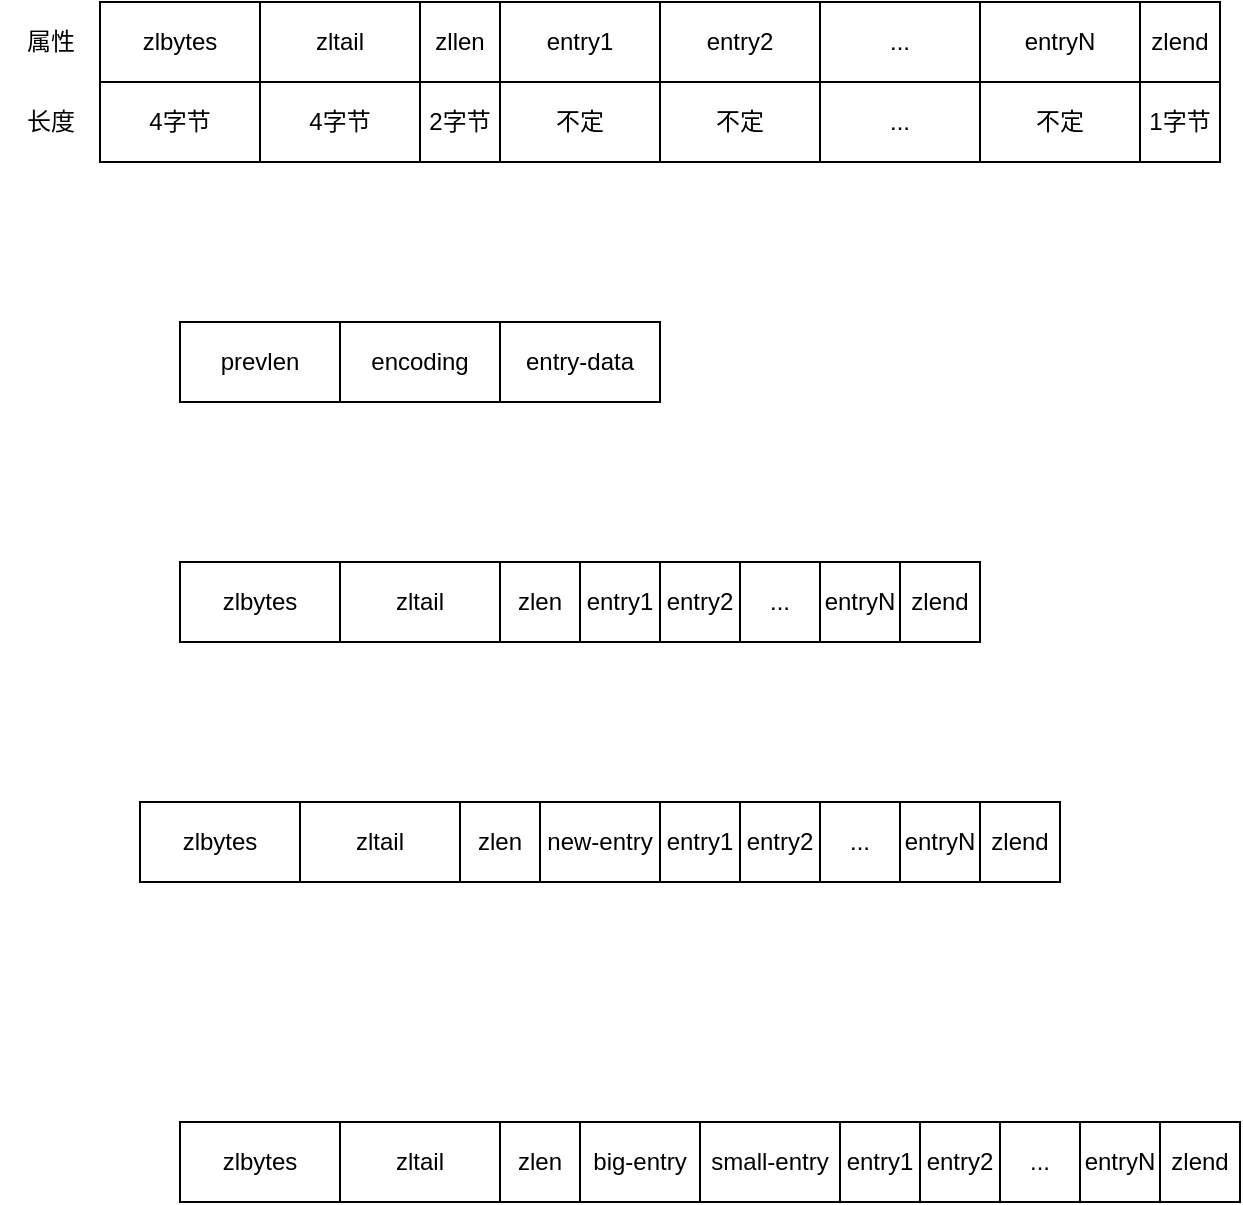 <mxfile version="24.7.7">
  <diagram name="第 1 页" id="bQTSQbG-TqpYYDjZeiqL">
    <mxGraphModel dx="896" dy="594" grid="1" gridSize="10" guides="1" tooltips="1" connect="1" arrows="1" fold="1" page="1" pageScale="1" pageWidth="827" pageHeight="1169" math="0" shadow="0">
      <root>
        <mxCell id="0" />
        <mxCell id="1" parent="0" />
        <mxCell id="S7u2UiaPyLaxnIaseM2Z-1" value="zlbytes" style="rounded=0;whiteSpace=wrap;html=1;" vertex="1" parent="1">
          <mxGeometry x="120" y="160" width="80" height="40" as="geometry" />
        </mxCell>
        <mxCell id="S7u2UiaPyLaxnIaseM2Z-2" value="zltail" style="rounded=0;whiteSpace=wrap;html=1;" vertex="1" parent="1">
          <mxGeometry x="200" y="160" width="80" height="40" as="geometry" />
        </mxCell>
        <mxCell id="S7u2UiaPyLaxnIaseM2Z-3" value="zllen" style="rounded=0;whiteSpace=wrap;html=1;" vertex="1" parent="1">
          <mxGeometry x="280" y="160" width="40" height="40" as="geometry" />
        </mxCell>
        <mxCell id="S7u2UiaPyLaxnIaseM2Z-4" value="entry1" style="rounded=0;whiteSpace=wrap;html=1;" vertex="1" parent="1">
          <mxGeometry x="320" y="160" width="80" height="40" as="geometry" />
        </mxCell>
        <mxCell id="S7u2UiaPyLaxnIaseM2Z-6" value="entry2" style="rounded=0;whiteSpace=wrap;html=1;" vertex="1" parent="1">
          <mxGeometry x="400" y="160" width="80" height="40" as="geometry" />
        </mxCell>
        <mxCell id="S7u2UiaPyLaxnIaseM2Z-7" value="..." style="rounded=0;whiteSpace=wrap;html=1;" vertex="1" parent="1">
          <mxGeometry x="480" y="160" width="80" height="40" as="geometry" />
        </mxCell>
        <mxCell id="S7u2UiaPyLaxnIaseM2Z-8" value="entryN" style="rounded=0;whiteSpace=wrap;html=1;" vertex="1" parent="1">
          <mxGeometry x="560" y="160" width="80" height="40" as="geometry" />
        </mxCell>
        <mxCell id="S7u2UiaPyLaxnIaseM2Z-9" value="zlend" style="rounded=0;whiteSpace=wrap;html=1;" vertex="1" parent="1">
          <mxGeometry x="640" y="160" width="40" height="40" as="geometry" />
        </mxCell>
        <mxCell id="S7u2UiaPyLaxnIaseM2Z-10" value="属性" style="text;html=1;align=center;verticalAlign=middle;resizable=0;points=[];autosize=1;strokeColor=none;fillColor=none;" vertex="1" parent="1">
          <mxGeometry x="70" y="165" width="50" height="30" as="geometry" />
        </mxCell>
        <mxCell id="S7u2UiaPyLaxnIaseM2Z-11" value="长度" style="text;html=1;align=center;verticalAlign=middle;resizable=0;points=[];autosize=1;strokeColor=none;fillColor=none;" vertex="1" parent="1">
          <mxGeometry x="70" y="205" width="50" height="30" as="geometry" />
        </mxCell>
        <mxCell id="S7u2UiaPyLaxnIaseM2Z-12" value="4字节" style="rounded=0;whiteSpace=wrap;html=1;" vertex="1" parent="1">
          <mxGeometry x="120" y="200" width="80" height="40" as="geometry" />
        </mxCell>
        <mxCell id="S7u2UiaPyLaxnIaseM2Z-13" value="4字节" style="rounded=0;whiteSpace=wrap;html=1;" vertex="1" parent="1">
          <mxGeometry x="200" y="200" width="80" height="40" as="geometry" />
        </mxCell>
        <mxCell id="S7u2UiaPyLaxnIaseM2Z-14" value="2字节" style="rounded=0;whiteSpace=wrap;html=1;" vertex="1" parent="1">
          <mxGeometry x="280" y="200" width="40" height="40" as="geometry" />
        </mxCell>
        <mxCell id="S7u2UiaPyLaxnIaseM2Z-15" value="不定" style="rounded=0;whiteSpace=wrap;html=1;" vertex="1" parent="1">
          <mxGeometry x="320" y="200" width="80" height="40" as="geometry" />
        </mxCell>
        <mxCell id="S7u2UiaPyLaxnIaseM2Z-16" value="不定" style="rounded=0;whiteSpace=wrap;html=1;" vertex="1" parent="1">
          <mxGeometry x="400" y="200" width="80" height="40" as="geometry" />
        </mxCell>
        <mxCell id="S7u2UiaPyLaxnIaseM2Z-17" value="..." style="rounded=0;whiteSpace=wrap;html=1;" vertex="1" parent="1">
          <mxGeometry x="480" y="200" width="80" height="40" as="geometry" />
        </mxCell>
        <mxCell id="S7u2UiaPyLaxnIaseM2Z-18" value="不定" style="rounded=0;whiteSpace=wrap;html=1;" vertex="1" parent="1">
          <mxGeometry x="560" y="200" width="80" height="40" as="geometry" />
        </mxCell>
        <mxCell id="S7u2UiaPyLaxnIaseM2Z-19" value="1字节" style="rounded=0;whiteSpace=wrap;html=1;" vertex="1" parent="1">
          <mxGeometry x="640" y="200" width="40" height="40" as="geometry" />
        </mxCell>
        <mxCell id="S7u2UiaPyLaxnIaseM2Z-20" value="prevlen" style="rounded=0;whiteSpace=wrap;html=1;" vertex="1" parent="1">
          <mxGeometry x="160" y="320" width="80" height="40" as="geometry" />
        </mxCell>
        <mxCell id="S7u2UiaPyLaxnIaseM2Z-21" value="encoding" style="rounded=0;whiteSpace=wrap;html=1;" vertex="1" parent="1">
          <mxGeometry x="240" y="320" width="80" height="40" as="geometry" />
        </mxCell>
        <mxCell id="S7u2UiaPyLaxnIaseM2Z-22" value="entry-data" style="rounded=0;whiteSpace=wrap;html=1;" vertex="1" parent="1">
          <mxGeometry x="320" y="320" width="80" height="40" as="geometry" />
        </mxCell>
        <mxCell id="S7u2UiaPyLaxnIaseM2Z-23" value="zlbytes" style="rounded=0;whiteSpace=wrap;html=1;" vertex="1" parent="1">
          <mxGeometry x="160" y="440" width="80" height="40" as="geometry" />
        </mxCell>
        <mxCell id="S7u2UiaPyLaxnIaseM2Z-24" value="zltail" style="rounded=0;whiteSpace=wrap;html=1;" vertex="1" parent="1">
          <mxGeometry x="240" y="440" width="80" height="40" as="geometry" />
        </mxCell>
        <mxCell id="S7u2UiaPyLaxnIaseM2Z-25" value="zlen" style="rounded=0;whiteSpace=wrap;html=1;" vertex="1" parent="1">
          <mxGeometry x="320" y="440" width="40" height="40" as="geometry" />
        </mxCell>
        <mxCell id="S7u2UiaPyLaxnIaseM2Z-26" value="entry1" style="rounded=0;whiteSpace=wrap;html=1;" vertex="1" parent="1">
          <mxGeometry x="360" y="440" width="40" height="40" as="geometry" />
        </mxCell>
        <mxCell id="S7u2UiaPyLaxnIaseM2Z-27" value="entry2" style="rounded=0;whiteSpace=wrap;html=1;" vertex="1" parent="1">
          <mxGeometry x="400" y="440" width="40" height="40" as="geometry" />
        </mxCell>
        <mxCell id="S7u2UiaPyLaxnIaseM2Z-28" value="..." style="rounded=0;whiteSpace=wrap;html=1;" vertex="1" parent="1">
          <mxGeometry x="440" y="440" width="40" height="40" as="geometry" />
        </mxCell>
        <mxCell id="S7u2UiaPyLaxnIaseM2Z-29" value="entryN" style="rounded=0;whiteSpace=wrap;html=1;" vertex="1" parent="1">
          <mxGeometry x="480" y="440" width="40" height="40" as="geometry" />
        </mxCell>
        <mxCell id="S7u2UiaPyLaxnIaseM2Z-30" value="zlend" style="rounded=0;whiteSpace=wrap;html=1;" vertex="1" parent="1">
          <mxGeometry x="520" y="440" width="40" height="40" as="geometry" />
        </mxCell>
        <mxCell id="S7u2UiaPyLaxnIaseM2Z-31" value="zlbytes" style="rounded=0;whiteSpace=wrap;html=1;" vertex="1" parent="1">
          <mxGeometry x="140" y="560" width="80" height="40" as="geometry" />
        </mxCell>
        <mxCell id="S7u2UiaPyLaxnIaseM2Z-32" value="zltail" style="rounded=0;whiteSpace=wrap;html=1;" vertex="1" parent="1">
          <mxGeometry x="220" y="560" width="80" height="40" as="geometry" />
        </mxCell>
        <mxCell id="S7u2UiaPyLaxnIaseM2Z-33" value="zlen" style="rounded=0;whiteSpace=wrap;html=1;" vertex="1" parent="1">
          <mxGeometry x="300" y="560" width="40" height="40" as="geometry" />
        </mxCell>
        <mxCell id="S7u2UiaPyLaxnIaseM2Z-34" value="entry1" style="rounded=0;whiteSpace=wrap;html=1;" vertex="1" parent="1">
          <mxGeometry x="400" y="560" width="40" height="40" as="geometry" />
        </mxCell>
        <mxCell id="S7u2UiaPyLaxnIaseM2Z-35" value="entry2" style="rounded=0;whiteSpace=wrap;html=1;" vertex="1" parent="1">
          <mxGeometry x="440" y="560" width="40" height="40" as="geometry" />
        </mxCell>
        <mxCell id="S7u2UiaPyLaxnIaseM2Z-36" value="..." style="rounded=0;whiteSpace=wrap;html=1;" vertex="1" parent="1">
          <mxGeometry x="480" y="560" width="40" height="40" as="geometry" />
        </mxCell>
        <mxCell id="S7u2UiaPyLaxnIaseM2Z-37" value="entryN" style="rounded=0;whiteSpace=wrap;html=1;" vertex="1" parent="1">
          <mxGeometry x="520" y="560" width="40" height="40" as="geometry" />
        </mxCell>
        <mxCell id="S7u2UiaPyLaxnIaseM2Z-38" value="zlend" style="rounded=0;whiteSpace=wrap;html=1;" vertex="1" parent="1">
          <mxGeometry x="560" y="560" width="40" height="40" as="geometry" />
        </mxCell>
        <mxCell id="S7u2UiaPyLaxnIaseM2Z-39" value="new-entry" style="rounded=0;whiteSpace=wrap;html=1;" vertex="1" parent="1">
          <mxGeometry x="340" y="560" width="60" height="40" as="geometry" />
        </mxCell>
        <mxCell id="S7u2UiaPyLaxnIaseM2Z-40" value="zlbytes" style="rounded=0;whiteSpace=wrap;html=1;" vertex="1" parent="1">
          <mxGeometry x="160" y="720" width="80" height="40" as="geometry" />
        </mxCell>
        <mxCell id="S7u2UiaPyLaxnIaseM2Z-41" value="zltail" style="rounded=0;whiteSpace=wrap;html=1;" vertex="1" parent="1">
          <mxGeometry x="240" y="720" width="80" height="40" as="geometry" />
        </mxCell>
        <mxCell id="S7u2UiaPyLaxnIaseM2Z-42" value="zlen" style="rounded=0;whiteSpace=wrap;html=1;" vertex="1" parent="1">
          <mxGeometry x="320" y="720" width="40" height="40" as="geometry" />
        </mxCell>
        <mxCell id="S7u2UiaPyLaxnIaseM2Z-43" value="entry1" style="rounded=0;whiteSpace=wrap;html=1;" vertex="1" parent="1">
          <mxGeometry x="490" y="720" width="40" height="40" as="geometry" />
        </mxCell>
        <mxCell id="S7u2UiaPyLaxnIaseM2Z-44" value="entry2" style="rounded=0;whiteSpace=wrap;html=1;" vertex="1" parent="1">
          <mxGeometry x="530" y="720" width="40" height="40" as="geometry" />
        </mxCell>
        <mxCell id="S7u2UiaPyLaxnIaseM2Z-45" value="..." style="rounded=0;whiteSpace=wrap;html=1;" vertex="1" parent="1">
          <mxGeometry x="570" y="720" width="40" height="40" as="geometry" />
        </mxCell>
        <mxCell id="S7u2UiaPyLaxnIaseM2Z-46" value="entryN" style="rounded=0;whiteSpace=wrap;html=1;" vertex="1" parent="1">
          <mxGeometry x="610" y="720" width="40" height="40" as="geometry" />
        </mxCell>
        <mxCell id="S7u2UiaPyLaxnIaseM2Z-47" value="zlend" style="rounded=0;whiteSpace=wrap;html=1;" vertex="1" parent="1">
          <mxGeometry x="650" y="720" width="40" height="40" as="geometry" />
        </mxCell>
        <mxCell id="S7u2UiaPyLaxnIaseM2Z-49" value="big-entry" style="rounded=0;whiteSpace=wrap;html=1;" vertex="1" parent="1">
          <mxGeometry x="360" y="720" width="60" height="40" as="geometry" />
        </mxCell>
        <mxCell id="S7u2UiaPyLaxnIaseM2Z-51" value="small-entry" style="rounded=0;whiteSpace=wrap;html=1;" vertex="1" parent="1">
          <mxGeometry x="420" y="720" width="70" height="40" as="geometry" />
        </mxCell>
      </root>
    </mxGraphModel>
  </diagram>
</mxfile>
